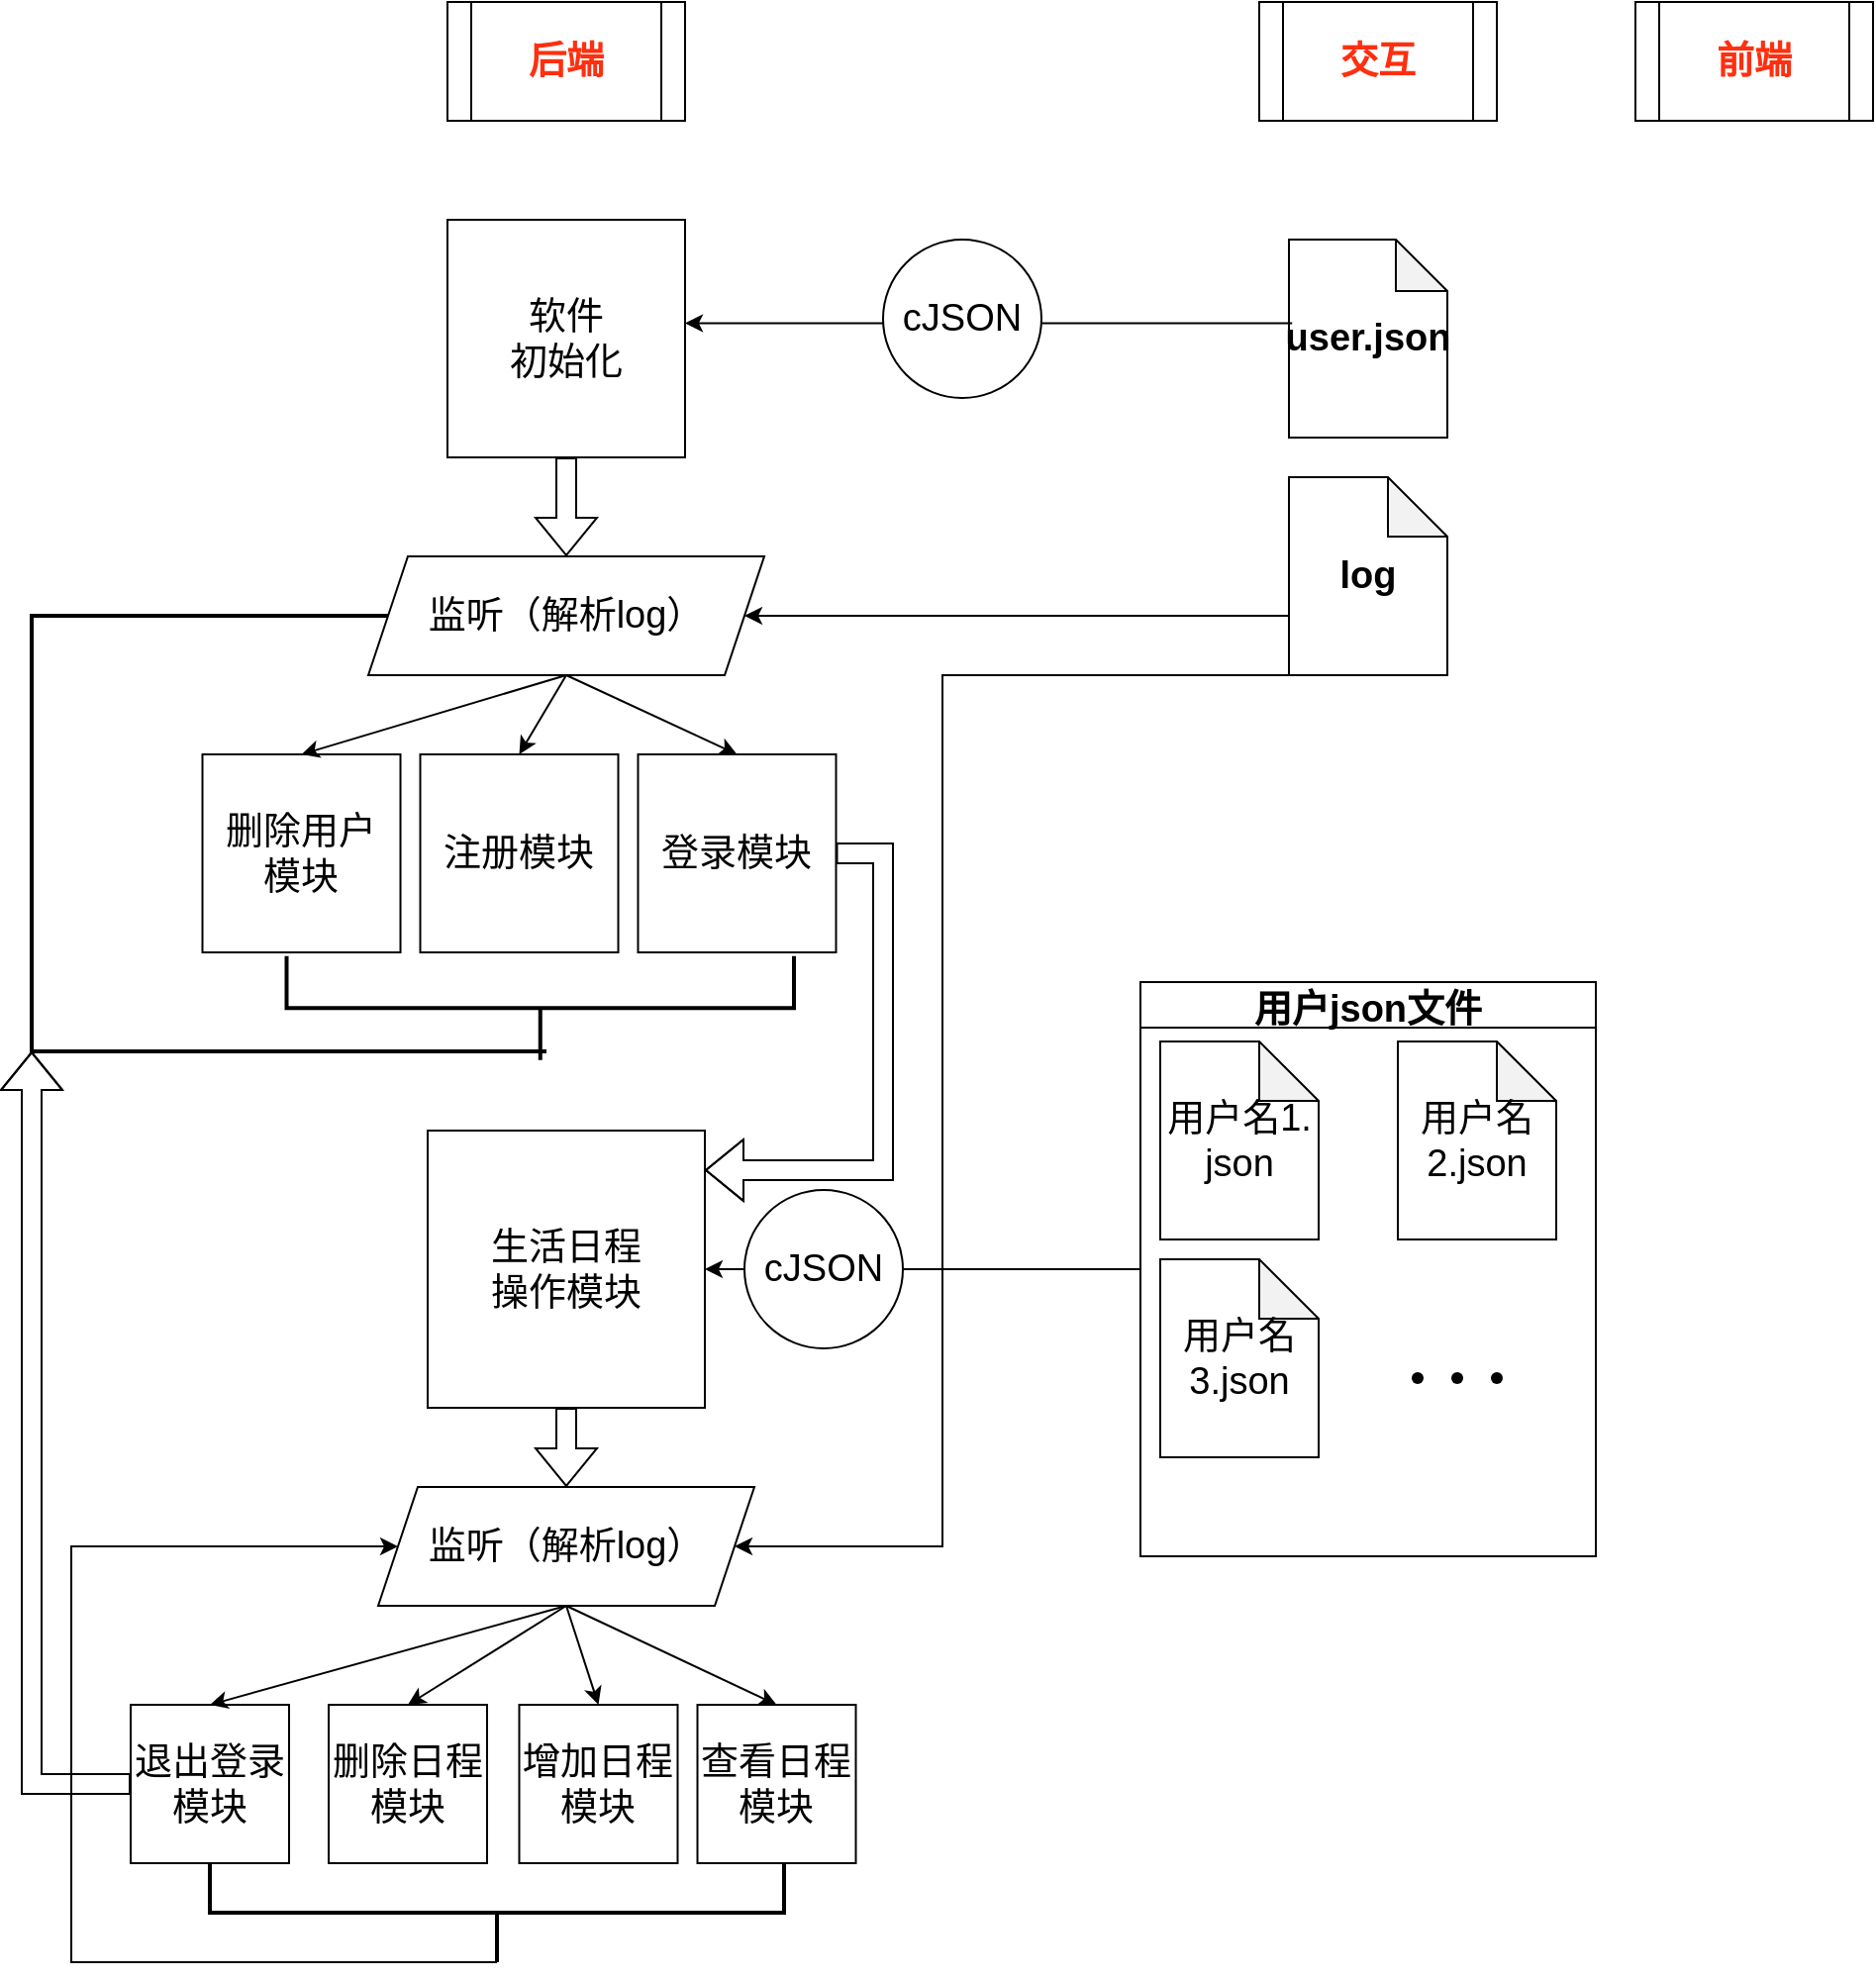 <mxfile version="20.0.1" type="github">
  <diagram id="5c4IZI8msK8GwcIJlB1T" name="第 1 页">
    <mxGraphModel dx="4003" dy="1032" grid="1" gridSize="10" guides="1" tooltips="1" connect="1" arrows="1" fold="1" page="1" pageScale="1" pageWidth="2339" pageHeight="3300" math="0" shadow="0">
      <root>
        <mxCell id="0" />
        <mxCell id="1" parent="0" />
        <mxCell id="avHlhaj22cn40dcNaZzE-43" value="" style="strokeWidth=2;html=1;shape=mxgraph.flowchart.annotation_1;align=left;pointerEvents=1;fontSize=19;fontColor=#000000;" vertex="1" parent="1">
          <mxGeometry x="-40" y="420" width="260" height="220" as="geometry" />
        </mxCell>
        <mxCell id="avHlhaj22cn40dcNaZzE-5" value="&lt;b&gt;user.json&lt;/b&gt;" style="shape=note;whiteSpace=wrap;html=1;backgroundOutline=1;darkOpacity=0.05;fontSize=19;size=26;" vertex="1" parent="1">
          <mxGeometry x="595" y="230" width="80" height="100" as="geometry" />
        </mxCell>
        <mxCell id="avHlhaj22cn40dcNaZzE-11" style="edgeStyle=orthogonalEdgeStyle;rounded=0;orthogonalLoop=1;jettySize=auto;html=1;fontSize=19;exitX=0.02;exitY=0.422;exitDx=0;exitDy=0;exitPerimeter=0;entryX=1;entryY=0.435;entryDx=0;entryDy=0;entryPerimeter=0;" edge="1" parent="1" source="avHlhaj22cn40dcNaZzE-5" target="avHlhaj22cn40dcNaZzE-6">
          <mxGeometry relative="1" as="geometry" />
        </mxCell>
        <mxCell id="avHlhaj22cn40dcNaZzE-6" value="软件&lt;br&gt;初始化" style="whiteSpace=wrap;html=1;aspect=fixed;fontSize=19;" vertex="1" parent="1">
          <mxGeometry x="170" y="220" width="120" height="120" as="geometry" />
        </mxCell>
        <mxCell id="avHlhaj22cn40dcNaZzE-12" value="cJSON" style="ellipse;whiteSpace=wrap;html=1;aspect=fixed;fontSize=19;" vertex="1" parent="1">
          <mxGeometry x="390" y="230" width="80" height="80" as="geometry" />
        </mxCell>
        <mxCell id="avHlhaj22cn40dcNaZzE-13" value="" style="shape=flexArrow;endArrow=classic;html=1;rounded=0;fontSize=19;exitX=0.5;exitY=1;exitDx=0;exitDy=0;" edge="1" parent="1" source="avHlhaj22cn40dcNaZzE-6">
          <mxGeometry width="50" height="50" relative="1" as="geometry">
            <mxPoint x="460" y="350" as="sourcePoint" />
            <mxPoint x="230" y="390" as="targetPoint" />
          </mxGeometry>
        </mxCell>
        <mxCell id="avHlhaj22cn40dcNaZzE-14" value="监听（解析log）" style="shape=parallelogram;perimeter=parallelogramPerimeter;whiteSpace=wrap;html=1;fixedSize=1;fontSize=19;" vertex="1" parent="1">
          <mxGeometry x="130" y="390" width="200" height="60" as="geometry" />
        </mxCell>
        <mxCell id="avHlhaj22cn40dcNaZzE-15" value="&lt;b&gt;log&lt;/b&gt;" style="shape=note;whiteSpace=wrap;html=1;backgroundOutline=1;darkOpacity=0.05;fontSize=19;" vertex="1" parent="1">
          <mxGeometry x="595" y="350" width="80" height="100" as="geometry" />
        </mxCell>
        <mxCell id="avHlhaj22cn40dcNaZzE-16" value="" style="endArrow=classic;html=1;rounded=0;fontSize=19;entryX=1;entryY=0.5;entryDx=0;entryDy=0;exitX=0;exitY=0.7;exitDx=0;exitDy=0;exitPerimeter=0;" edge="1" parent="1" source="avHlhaj22cn40dcNaZzE-15" target="avHlhaj22cn40dcNaZzE-14">
          <mxGeometry width="50" height="50" relative="1" as="geometry">
            <mxPoint x="460" y="350" as="sourcePoint" />
            <mxPoint x="510" y="300" as="targetPoint" />
          </mxGeometry>
        </mxCell>
        <mxCell id="avHlhaj22cn40dcNaZzE-18" value="登录模块" style="whiteSpace=wrap;html=1;aspect=fixed;fontSize=19;" vertex="1" parent="1">
          <mxGeometry x="266.25" y="490" width="100" height="100" as="geometry" />
        </mxCell>
        <mxCell id="avHlhaj22cn40dcNaZzE-19" value="注册模块" style="whiteSpace=wrap;html=1;aspect=fixed;fontSize=19;" vertex="1" parent="1">
          <mxGeometry x="156.25" y="490" width="100" height="100" as="geometry" />
        </mxCell>
        <mxCell id="avHlhaj22cn40dcNaZzE-20" value="删除用户&lt;br&gt;模块" style="whiteSpace=wrap;html=1;aspect=fixed;fontSize=19;" vertex="1" parent="1">
          <mxGeometry x="46.25" y="490" width="100" height="100" as="geometry" />
        </mxCell>
        <mxCell id="avHlhaj22cn40dcNaZzE-22" value="" style="endArrow=classic;html=1;rounded=0;fontSize=19;exitX=0.5;exitY=1;exitDx=0;exitDy=0;entryX=0.5;entryY=0;entryDx=0;entryDy=0;" edge="1" parent="1" source="avHlhaj22cn40dcNaZzE-14" target="avHlhaj22cn40dcNaZzE-20">
          <mxGeometry width="50" height="50" relative="1" as="geometry">
            <mxPoint x="210" y="440" as="sourcePoint" />
            <mxPoint x="260" y="390" as="targetPoint" />
          </mxGeometry>
        </mxCell>
        <mxCell id="avHlhaj22cn40dcNaZzE-23" value="" style="endArrow=classic;html=1;rounded=0;fontSize=19;exitX=0.5;exitY=1;exitDx=0;exitDy=0;entryX=0.5;entryY=0;entryDx=0;entryDy=0;" edge="1" parent="1" source="avHlhaj22cn40dcNaZzE-14" target="avHlhaj22cn40dcNaZzE-19">
          <mxGeometry width="50" height="50" relative="1" as="geometry">
            <mxPoint x="210" y="440" as="sourcePoint" />
            <mxPoint x="260" y="390" as="targetPoint" />
          </mxGeometry>
        </mxCell>
        <mxCell id="avHlhaj22cn40dcNaZzE-24" value="" style="endArrow=classic;html=1;rounded=0;fontSize=19;exitX=0.5;exitY=1;exitDx=0;exitDy=0;entryX=0.5;entryY=0;entryDx=0;entryDy=0;" edge="1" parent="1" source="avHlhaj22cn40dcNaZzE-14" target="avHlhaj22cn40dcNaZzE-18">
          <mxGeometry width="50" height="50" relative="1" as="geometry">
            <mxPoint x="210" y="540" as="sourcePoint" />
            <mxPoint x="260" y="490" as="targetPoint" />
          </mxGeometry>
        </mxCell>
        <mxCell id="avHlhaj22cn40dcNaZzE-25" value="" style="strokeWidth=2;html=1;shape=mxgraph.flowchart.annotation_2;align=left;labelPosition=right;pointerEvents=1;fontSize=19;rotation=-90;" vertex="1" parent="1">
          <mxGeometry x="190.63" y="490" width="52.5" height="256.25" as="geometry" />
        </mxCell>
        <mxCell id="avHlhaj22cn40dcNaZzE-30" value="" style="shape=flexArrow;endArrow=classic;html=1;rounded=0;fontSize=19;exitX=1;exitY=0.5;exitDx=0;exitDy=0;entryX=1;entryY=0.143;entryDx=0;entryDy=0;entryPerimeter=0;" edge="1" parent="1" source="avHlhaj22cn40dcNaZzE-18" target="avHlhaj22cn40dcNaZzE-31">
          <mxGeometry width="50" height="50" relative="1" as="geometry">
            <mxPoint x="210" y="640" as="sourcePoint" />
            <mxPoint x="300" y="730" as="targetPoint" />
            <Array as="points">
              <mxPoint x="390" y="540" />
              <mxPoint x="390" y="700" />
            </Array>
          </mxGeometry>
        </mxCell>
        <mxCell id="avHlhaj22cn40dcNaZzE-31" value="生活日程&lt;br&gt;操作模块" style="whiteSpace=wrap;html=1;aspect=fixed;fontSize=19;" vertex="1" parent="1">
          <mxGeometry x="160" y="680" width="140" height="140" as="geometry" />
        </mxCell>
        <mxCell id="avHlhaj22cn40dcNaZzE-32" value="&lt;b&gt;&lt;font color=&quot;#ff2f0f&quot;&gt;后端&lt;/font&gt;&lt;/b&gt;" style="shape=process;whiteSpace=wrap;html=1;backgroundOutline=1;fontSize=19;" vertex="1" parent="1">
          <mxGeometry x="170" y="110" width="120" height="60" as="geometry" />
        </mxCell>
        <mxCell id="avHlhaj22cn40dcNaZzE-33" value="&lt;b&gt;&lt;font color=&quot;#ff2f0f&quot;&gt;交互&lt;/font&gt;&lt;/b&gt;" style="shape=process;whiteSpace=wrap;html=1;backgroundOutline=1;fontSize=19;" vertex="1" parent="1">
          <mxGeometry x="580" y="110" width="120" height="60" as="geometry" />
        </mxCell>
        <mxCell id="avHlhaj22cn40dcNaZzE-34" value="&lt;b&gt;&lt;font color=&quot;#ff2f0f&quot;&gt;前端&lt;/font&gt;&lt;/b&gt;" style="shape=process;whiteSpace=wrap;html=1;backgroundOutline=1;fontSize=19;" vertex="1" parent="1">
          <mxGeometry x="770" y="110" width="120" height="60" as="geometry" />
        </mxCell>
        <mxCell id="avHlhaj22cn40dcNaZzE-36" value="" style="shape=flexArrow;endArrow=classic;html=1;rounded=0;fontSize=19;fontColor=#FF2F0F;exitX=0.5;exitY=1;exitDx=0;exitDy=0;" edge="1" parent="1" source="avHlhaj22cn40dcNaZzE-31" target="avHlhaj22cn40dcNaZzE-37">
          <mxGeometry width="50" height="50" relative="1" as="geometry">
            <mxPoint x="520" y="640" as="sourcePoint" />
            <mxPoint x="230" y="860" as="targetPoint" />
          </mxGeometry>
        </mxCell>
        <mxCell id="avHlhaj22cn40dcNaZzE-37" value="&lt;font color=&quot;#000000&quot;&gt;监听（解析log）&lt;/font&gt;" style="shape=parallelogram;perimeter=parallelogramPerimeter;whiteSpace=wrap;html=1;fixedSize=1;fontSize=19;fontColor=#FF2F0F;" vertex="1" parent="1">
          <mxGeometry x="135" y="860" width="190" height="60" as="geometry" />
        </mxCell>
        <mxCell id="avHlhaj22cn40dcNaZzE-38" value="" style="endArrow=classic;html=1;rounded=0;fontSize=19;fontColor=#000000;entryX=1;entryY=0.5;entryDx=0;entryDy=0;exitX=0;exitY=1;exitDx=0;exitDy=0;exitPerimeter=0;" edge="1" parent="1" source="avHlhaj22cn40dcNaZzE-15" target="avHlhaj22cn40dcNaZzE-37">
          <mxGeometry width="50" height="50" relative="1" as="geometry">
            <mxPoint x="510" y="440" as="sourcePoint" />
            <mxPoint x="620" y="620" as="targetPoint" />
            <Array as="points">
              <mxPoint x="420" y="450" />
              <mxPoint x="420" y="890" />
            </Array>
          </mxGeometry>
        </mxCell>
        <mxCell id="avHlhaj22cn40dcNaZzE-39" value="" style="endArrow=classic;html=1;rounded=0;fontSize=19;fontColor=#000000;exitX=0.5;exitY=1;exitDx=0;exitDy=0;entryX=0.5;entryY=0;entryDx=0;entryDy=0;" edge="1" parent="1" source="avHlhaj22cn40dcNaZzE-37" target="avHlhaj22cn40dcNaZzE-40">
          <mxGeometry width="50" height="50" relative="1" as="geometry">
            <mxPoint x="520" y="780" as="sourcePoint" />
            <mxPoint x="140" y="950" as="targetPoint" />
          </mxGeometry>
        </mxCell>
        <mxCell id="avHlhaj22cn40dcNaZzE-40" value="删除日程模块" style="whiteSpace=wrap;html=1;aspect=fixed;fontSize=19;fontColor=#000000;" vertex="1" parent="1">
          <mxGeometry x="110" y="970" width="80" height="80" as="geometry" />
        </mxCell>
        <mxCell id="avHlhaj22cn40dcNaZzE-41" value="增加日程&lt;br&gt;模块" style="whiteSpace=wrap;html=1;aspect=fixed;fontSize=19;fontColor=#000000;" vertex="1" parent="1">
          <mxGeometry x="206.25" y="970" width="80" height="80" as="geometry" />
        </mxCell>
        <mxCell id="avHlhaj22cn40dcNaZzE-42" value="查看日程模块" style="whiteSpace=wrap;html=1;aspect=fixed;fontSize=19;fontColor=#000000;" vertex="1" parent="1">
          <mxGeometry x="296.25" y="970" width="80" height="80" as="geometry" />
        </mxCell>
        <mxCell id="avHlhaj22cn40dcNaZzE-46" value="退出登录模块" style="whiteSpace=wrap;html=1;aspect=fixed;fontSize=19;fontColor=#000000;" vertex="1" parent="1">
          <mxGeometry x="10" y="970" width="80" height="80" as="geometry" />
        </mxCell>
        <mxCell id="avHlhaj22cn40dcNaZzE-47" value="" style="endArrow=classic;html=1;rounded=0;fontSize=19;fontColor=#000000;entryX=0.5;entryY=0;entryDx=0;entryDy=0;" edge="1" parent="1" target="avHlhaj22cn40dcNaZzE-46">
          <mxGeometry width="50" height="50" relative="1" as="geometry">
            <mxPoint x="230" y="920" as="sourcePoint" />
            <mxPoint x="570" y="810" as="targetPoint" />
          </mxGeometry>
        </mxCell>
        <mxCell id="avHlhaj22cn40dcNaZzE-48" value="" style="endArrow=classic;html=1;rounded=0;fontSize=19;fontColor=#000000;exitX=0.5;exitY=1;exitDx=0;exitDy=0;entryX=0.5;entryY=0;entryDx=0;entryDy=0;" edge="1" parent="1" source="avHlhaj22cn40dcNaZzE-37" target="avHlhaj22cn40dcNaZzE-41">
          <mxGeometry width="50" height="50" relative="1" as="geometry">
            <mxPoint x="520" y="860" as="sourcePoint" />
            <mxPoint x="570" y="810" as="targetPoint" />
          </mxGeometry>
        </mxCell>
        <mxCell id="avHlhaj22cn40dcNaZzE-49" value="" style="endArrow=classic;html=1;rounded=0;fontSize=19;fontColor=#000000;exitX=0.5;exitY=1;exitDx=0;exitDy=0;entryX=0.5;entryY=0;entryDx=0;entryDy=0;" edge="1" parent="1" source="avHlhaj22cn40dcNaZzE-37" target="avHlhaj22cn40dcNaZzE-42">
          <mxGeometry width="50" height="50" relative="1" as="geometry">
            <mxPoint x="520" y="860" as="sourcePoint" />
            <mxPoint x="570" y="810" as="targetPoint" />
          </mxGeometry>
        </mxCell>
        <mxCell id="avHlhaj22cn40dcNaZzE-51" value="" style="shape=flexArrow;endArrow=classic;html=1;rounded=0;fontSize=19;fontColor=#000000;exitX=0;exitY=0.5;exitDx=0;exitDy=0;entryX=0;entryY=1;entryDx=0;entryDy=0;entryPerimeter=0;" edge="1" parent="1" source="avHlhaj22cn40dcNaZzE-46" target="avHlhaj22cn40dcNaZzE-43">
          <mxGeometry width="50" height="50" relative="1" as="geometry">
            <mxPoint x="300" y="720" as="sourcePoint" />
            <mxPoint x="350" y="670" as="targetPoint" />
            <Array as="points">
              <mxPoint x="-40" y="1010" />
            </Array>
          </mxGeometry>
        </mxCell>
        <mxCell id="avHlhaj22cn40dcNaZzE-53" value="" style="strokeWidth=2;html=1;shape=mxgraph.flowchart.annotation_2;align=left;labelPosition=right;pointerEvents=1;fontSize=19;fontColor=#000000;rotation=-90;" vertex="1" parent="1">
          <mxGeometry x="170" y="930" width="50" height="290" as="geometry" />
        </mxCell>
        <mxCell id="avHlhaj22cn40dcNaZzE-54" value="" style="endArrow=classic;html=1;rounded=0;fontSize=19;fontColor=#000000;exitX=0;exitY=0.5;exitDx=0;exitDy=0;exitPerimeter=0;entryX=0;entryY=0.5;entryDx=0;entryDy=0;" edge="1" parent="1" source="avHlhaj22cn40dcNaZzE-53" target="avHlhaj22cn40dcNaZzE-37">
          <mxGeometry width="50" height="50" relative="1" as="geometry">
            <mxPoint x="300" y="860" as="sourcePoint" />
            <mxPoint x="350" y="810" as="targetPoint" />
            <Array as="points">
              <mxPoint x="-20" y="1100" />
              <mxPoint x="-20" y="890" />
            </Array>
          </mxGeometry>
        </mxCell>
        <mxCell id="avHlhaj22cn40dcNaZzE-65" style="edgeStyle=orthogonalEdgeStyle;rounded=0;orthogonalLoop=1;jettySize=auto;html=1;entryX=1;entryY=0.5;entryDx=0;entryDy=0;fontSize=19;fontColor=#000000;" edge="1" parent="1" source="avHlhaj22cn40dcNaZzE-55" target="avHlhaj22cn40dcNaZzE-31">
          <mxGeometry relative="1" as="geometry" />
        </mxCell>
        <mxCell id="avHlhaj22cn40dcNaZzE-55" value="用户json文件" style="swimlane;fontSize=19;fontColor=#000000;" vertex="1" parent="1">
          <mxGeometry x="520" y="605" width="230" height="290" as="geometry" />
        </mxCell>
        <mxCell id="avHlhaj22cn40dcNaZzE-56" value="用户名1.&lt;br&gt;json" style="shape=note;whiteSpace=wrap;html=1;backgroundOutline=1;darkOpacity=0.05;fontSize=19;fontColor=#000000;" vertex="1" parent="avHlhaj22cn40dcNaZzE-55">
          <mxGeometry x="10" y="30" width="80" height="100" as="geometry" />
        </mxCell>
        <mxCell id="avHlhaj22cn40dcNaZzE-61" value="用户名2.json" style="shape=note;whiteSpace=wrap;html=1;backgroundOutline=1;darkOpacity=0.05;fontSize=19;fontColor=#000000;" vertex="1" parent="avHlhaj22cn40dcNaZzE-55">
          <mxGeometry x="130" y="30" width="80" height="100" as="geometry" />
        </mxCell>
        <mxCell id="avHlhaj22cn40dcNaZzE-63" value="用户名3.json" style="shape=note;whiteSpace=wrap;html=1;backgroundOutline=1;darkOpacity=0.05;fontSize=19;fontColor=#000000;" vertex="1" parent="avHlhaj22cn40dcNaZzE-55">
          <mxGeometry x="10" y="140" width="80" height="100" as="geometry" />
        </mxCell>
        <mxCell id="avHlhaj22cn40dcNaZzE-67" value="" style="shape=waypoint;sketch=0;fillStyle=solid;size=6;pointerEvents=1;points=[];fillColor=none;resizable=0;rotatable=0;perimeter=centerPerimeter;snapToPoint=1;fontSize=19;fontColor=#000000;" vertex="1" parent="avHlhaj22cn40dcNaZzE-55">
          <mxGeometry x="120" y="180" width="40" height="40" as="geometry" />
        </mxCell>
        <mxCell id="avHlhaj22cn40dcNaZzE-73" value="" style="shape=waypoint;sketch=0;fillStyle=solid;size=6;pointerEvents=1;points=[];fillColor=none;resizable=0;rotatable=0;perimeter=centerPerimeter;snapToPoint=1;fontSize=19;fontColor=#000000;" vertex="1" parent="avHlhaj22cn40dcNaZzE-55">
          <mxGeometry x="140" y="180" width="40" height="40" as="geometry" />
        </mxCell>
        <mxCell id="avHlhaj22cn40dcNaZzE-74" value="" style="shape=waypoint;sketch=0;fillStyle=solid;size=6;pointerEvents=1;points=[];fillColor=none;resizable=0;rotatable=0;perimeter=centerPerimeter;snapToPoint=1;fontSize=19;fontColor=#000000;" vertex="1" parent="avHlhaj22cn40dcNaZzE-55">
          <mxGeometry x="160" y="180" width="40" height="40" as="geometry" />
        </mxCell>
        <mxCell id="avHlhaj22cn40dcNaZzE-66" value="cJSON" style="ellipse;whiteSpace=wrap;html=1;aspect=fixed;fontSize=19;" vertex="1" parent="1">
          <mxGeometry x="320" y="710" width="80" height="80" as="geometry" />
        </mxCell>
      </root>
    </mxGraphModel>
  </diagram>
</mxfile>
